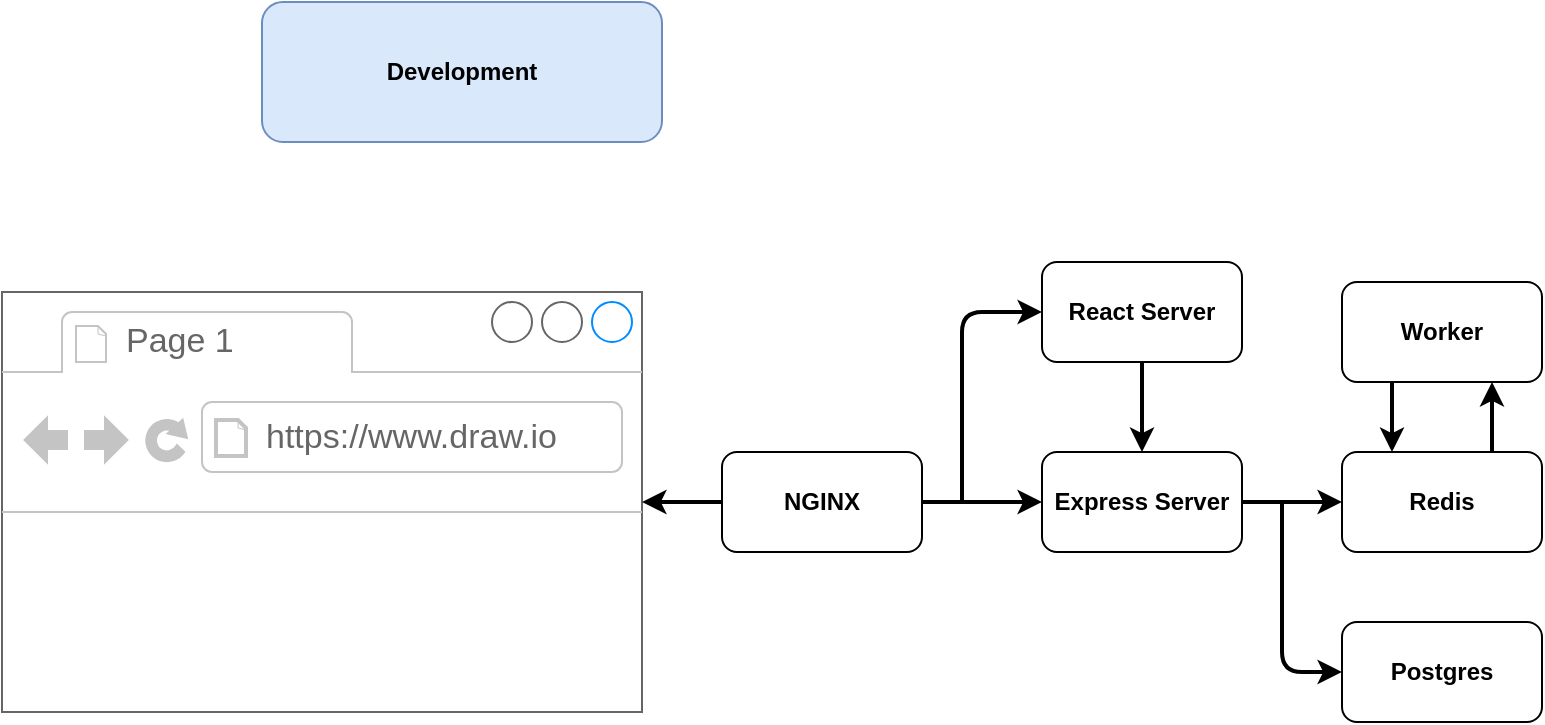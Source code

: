 <mxfile version="14.5.3" type="device"><diagram id="4lTZ4fxYdVgHiRabnQCZ" name="Page-1"><mxGraphModel dx="1185" dy="635" grid="1" gridSize="10" guides="1" tooltips="1" connect="1" arrows="1" fold="1" page="1" pageScale="1" pageWidth="827" pageHeight="1169" math="0" shadow="0"><root><mxCell id="0"/><mxCell id="1" parent="0"/><mxCell id="2FAJp2c7TRHrGlhUwIf6-1" value="" style="strokeWidth=1;shadow=0;dashed=0;align=center;html=1;shape=mxgraph.mockup.containers.browserWindow;rSize=0;strokeColor=#666666;strokeColor2=#008cff;strokeColor3=#c4c4c4;mainText=,;recursiveResize=0;" vertex="1" parent="1"><mxGeometry x="30" y="215" width="320" height="210" as="geometry"/></mxCell><mxCell id="2FAJp2c7TRHrGlhUwIf6-2" value="Page 1" style="strokeWidth=1;shadow=0;dashed=0;align=center;html=1;shape=mxgraph.mockup.containers.anchor;fontSize=17;fontColor=#666666;align=left;" vertex="1" parent="2FAJp2c7TRHrGlhUwIf6-1"><mxGeometry x="60" y="12" width="110" height="26" as="geometry"/></mxCell><mxCell id="2FAJp2c7TRHrGlhUwIf6-3" value="https://www.draw.io" style="strokeWidth=1;shadow=0;dashed=0;align=center;html=1;shape=mxgraph.mockup.containers.anchor;rSize=0;fontSize=17;fontColor=#666666;align=left;" vertex="1" parent="2FAJp2c7TRHrGlhUwIf6-1"><mxGeometry x="130" y="60" width="250" height="26" as="geometry"/></mxCell><mxCell id="2FAJp2c7TRHrGlhUwIf6-11" style="edgeStyle=orthogonalEdgeStyle;rounded=0;orthogonalLoop=1;jettySize=auto;html=1;exitX=1;exitY=0.5;exitDx=0;exitDy=0;entryX=0;entryY=0.5;entryDx=0;entryDy=0;strokeWidth=2;" edge="1" parent="1" source="2FAJp2c7TRHrGlhUwIf6-4" target="2FAJp2c7TRHrGlhUwIf6-7"><mxGeometry relative="1" as="geometry"><Array as="points"><mxPoint x="520" y="320"/><mxPoint x="520" y="320"/></Array></mxGeometry></mxCell><mxCell id="2FAJp2c7TRHrGlhUwIf6-17" style="edgeStyle=orthogonalEdgeStyle;rounded=0;orthogonalLoop=1;jettySize=auto;html=1;exitX=0;exitY=0.5;exitDx=0;exitDy=0;strokeWidth=2;" edge="1" parent="1" source="2FAJp2c7TRHrGlhUwIf6-4" target="2FAJp2c7TRHrGlhUwIf6-1"><mxGeometry relative="1" as="geometry"/></mxCell><mxCell id="2FAJp2c7TRHrGlhUwIf6-4" value="&lt;b&gt;NGINX&lt;/b&gt;" style="rounded=1;whiteSpace=wrap;html=1;" vertex="1" parent="1"><mxGeometry x="390" y="295" width="100" height="50" as="geometry"/></mxCell><mxCell id="2FAJp2c7TRHrGlhUwIf6-14" style="edgeStyle=orthogonalEdgeStyle;rounded=0;orthogonalLoop=1;jettySize=auto;html=1;exitX=0.25;exitY=1;exitDx=0;exitDy=0;entryX=0.25;entryY=0;entryDx=0;entryDy=0;strokeWidth=2;" edge="1" parent="1" source="2FAJp2c7TRHrGlhUwIf6-5" target="2FAJp2c7TRHrGlhUwIf6-9"><mxGeometry relative="1" as="geometry"/></mxCell><mxCell id="2FAJp2c7TRHrGlhUwIf6-5" value="&lt;b&gt;Worker&lt;/b&gt;" style="rounded=1;whiteSpace=wrap;html=1;" vertex="1" parent="1"><mxGeometry x="700" y="210" width="100" height="50" as="geometry"/></mxCell><mxCell id="2FAJp2c7TRHrGlhUwIf6-10" style="edgeStyle=orthogonalEdgeStyle;rounded=0;orthogonalLoop=1;jettySize=auto;html=1;exitX=0.5;exitY=1;exitDx=0;exitDy=0;entryX=0.5;entryY=0;entryDx=0;entryDy=0;strokeWidth=2;" edge="1" parent="1" source="2FAJp2c7TRHrGlhUwIf6-6" target="2FAJp2c7TRHrGlhUwIf6-7"><mxGeometry relative="1" as="geometry"/></mxCell><mxCell id="2FAJp2c7TRHrGlhUwIf6-6" value="&lt;b&gt;React Server&lt;/b&gt;" style="rounded=1;whiteSpace=wrap;html=1;" vertex="1" parent="1"><mxGeometry x="550" y="200" width="100" height="50" as="geometry"/></mxCell><mxCell id="2FAJp2c7TRHrGlhUwIf6-13" style="edgeStyle=orthogonalEdgeStyle;rounded=0;orthogonalLoop=1;jettySize=auto;html=1;exitX=1;exitY=0.5;exitDx=0;exitDy=0;entryX=0;entryY=0.5;entryDx=0;entryDy=0;strokeWidth=2;" edge="1" parent="1" source="2FAJp2c7TRHrGlhUwIf6-7" target="2FAJp2c7TRHrGlhUwIf6-9"><mxGeometry relative="1" as="geometry"/></mxCell><mxCell id="2FAJp2c7TRHrGlhUwIf6-7" value="&lt;b&gt;Express Server&lt;/b&gt;" style="rounded=1;whiteSpace=wrap;html=1;" vertex="1" parent="1"><mxGeometry x="550" y="295" width="100" height="50" as="geometry"/></mxCell><mxCell id="2FAJp2c7TRHrGlhUwIf6-8" value="&lt;b&gt;Postgres&lt;/b&gt;" style="rounded=1;whiteSpace=wrap;html=1;" vertex="1" parent="1"><mxGeometry x="700" y="380" width="100" height="50" as="geometry"/></mxCell><mxCell id="2FAJp2c7TRHrGlhUwIf6-15" style="edgeStyle=orthogonalEdgeStyle;rounded=0;orthogonalLoop=1;jettySize=auto;html=1;exitX=0.75;exitY=0;exitDx=0;exitDy=0;entryX=0.75;entryY=1;entryDx=0;entryDy=0;strokeWidth=2;" edge="1" parent="1" source="2FAJp2c7TRHrGlhUwIf6-9" target="2FAJp2c7TRHrGlhUwIf6-5"><mxGeometry relative="1" as="geometry"/></mxCell><mxCell id="2FAJp2c7TRHrGlhUwIf6-9" value="&lt;b&gt;Redis&lt;/b&gt;" style="rounded=1;whiteSpace=wrap;html=1;" vertex="1" parent="1"><mxGeometry x="700" y="295" width="100" height="50" as="geometry"/></mxCell><mxCell id="2FAJp2c7TRHrGlhUwIf6-12" value="" style="endArrow=classic;html=1;entryX=0;entryY=0.5;entryDx=0;entryDy=0;strokeWidth=2;" edge="1" parent="1" target="2FAJp2c7TRHrGlhUwIf6-6"><mxGeometry width="50" height="50" relative="1" as="geometry"><mxPoint x="510" y="320" as="sourcePoint"/><mxPoint x="690" y="310" as="targetPoint"/><Array as="points"><mxPoint x="510" y="225"/></Array></mxGeometry></mxCell><mxCell id="2FAJp2c7TRHrGlhUwIf6-16" value="" style="endArrow=classic;html=1;entryX=0;entryY=0.5;entryDx=0;entryDy=0;strokeWidth=2;" edge="1" parent="1" target="2FAJp2c7TRHrGlhUwIf6-8"><mxGeometry width="50" height="50" relative="1" as="geometry"><mxPoint x="670" y="320" as="sourcePoint"/><mxPoint x="690" y="310" as="targetPoint"/><Array as="points"><mxPoint x="670" y="405"/></Array></mxGeometry></mxCell><mxCell id="2FAJp2c7TRHrGlhUwIf6-18" value="&lt;b&gt;Development&lt;/b&gt;" style="rounded=1;whiteSpace=wrap;html=1;fillColor=#dae8fc;strokeColor=#6c8ebf;" vertex="1" parent="1"><mxGeometry x="160" y="70" width="200" height="70" as="geometry"/></mxCell></root></mxGraphModel></diagram></mxfile>